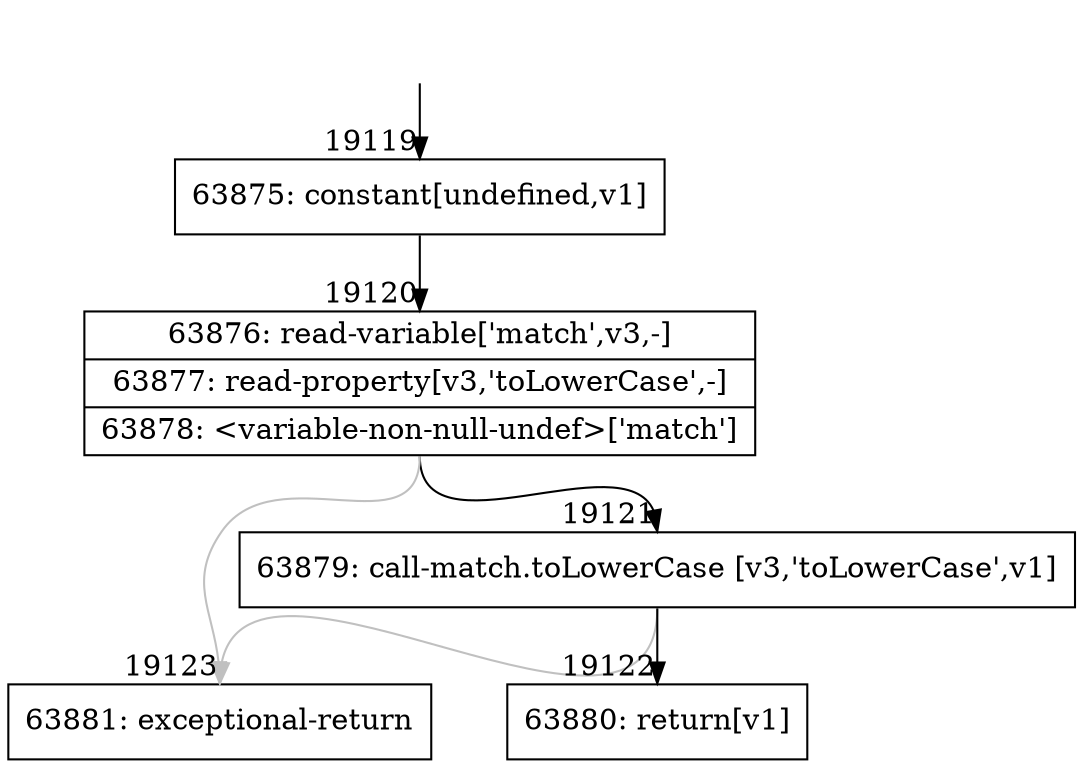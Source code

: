digraph {
rankdir="TD"
BB_entry1645[shape=none,label=""];
BB_entry1645 -> BB19119 [tailport=s, headport=n, headlabel="    19119"]
BB19119 [shape=record label="{63875: constant[undefined,v1]}" ] 
BB19119 -> BB19120 [tailport=s, headport=n, headlabel="      19120"]
BB19120 [shape=record label="{63876: read-variable['match',v3,-]|63877: read-property[v3,'toLowerCase',-]|63878: \<variable-non-null-undef\>['match']}" ] 
BB19120 -> BB19121 [tailport=s, headport=n, headlabel="      19121"]
BB19120 -> BB19123 [tailport=s, headport=n, color=gray, headlabel="      19123"]
BB19121 [shape=record label="{63879: call-match.toLowerCase [v3,'toLowerCase',v1]}" ] 
BB19121 -> BB19122 [tailport=s, headport=n, headlabel="      19122"]
BB19121 -> BB19123 [tailport=s, headport=n, color=gray]
BB19122 [shape=record label="{63880: return[v1]}" ] 
BB19123 [shape=record label="{63881: exceptional-return}" ] 
//#$~ 35843
}
